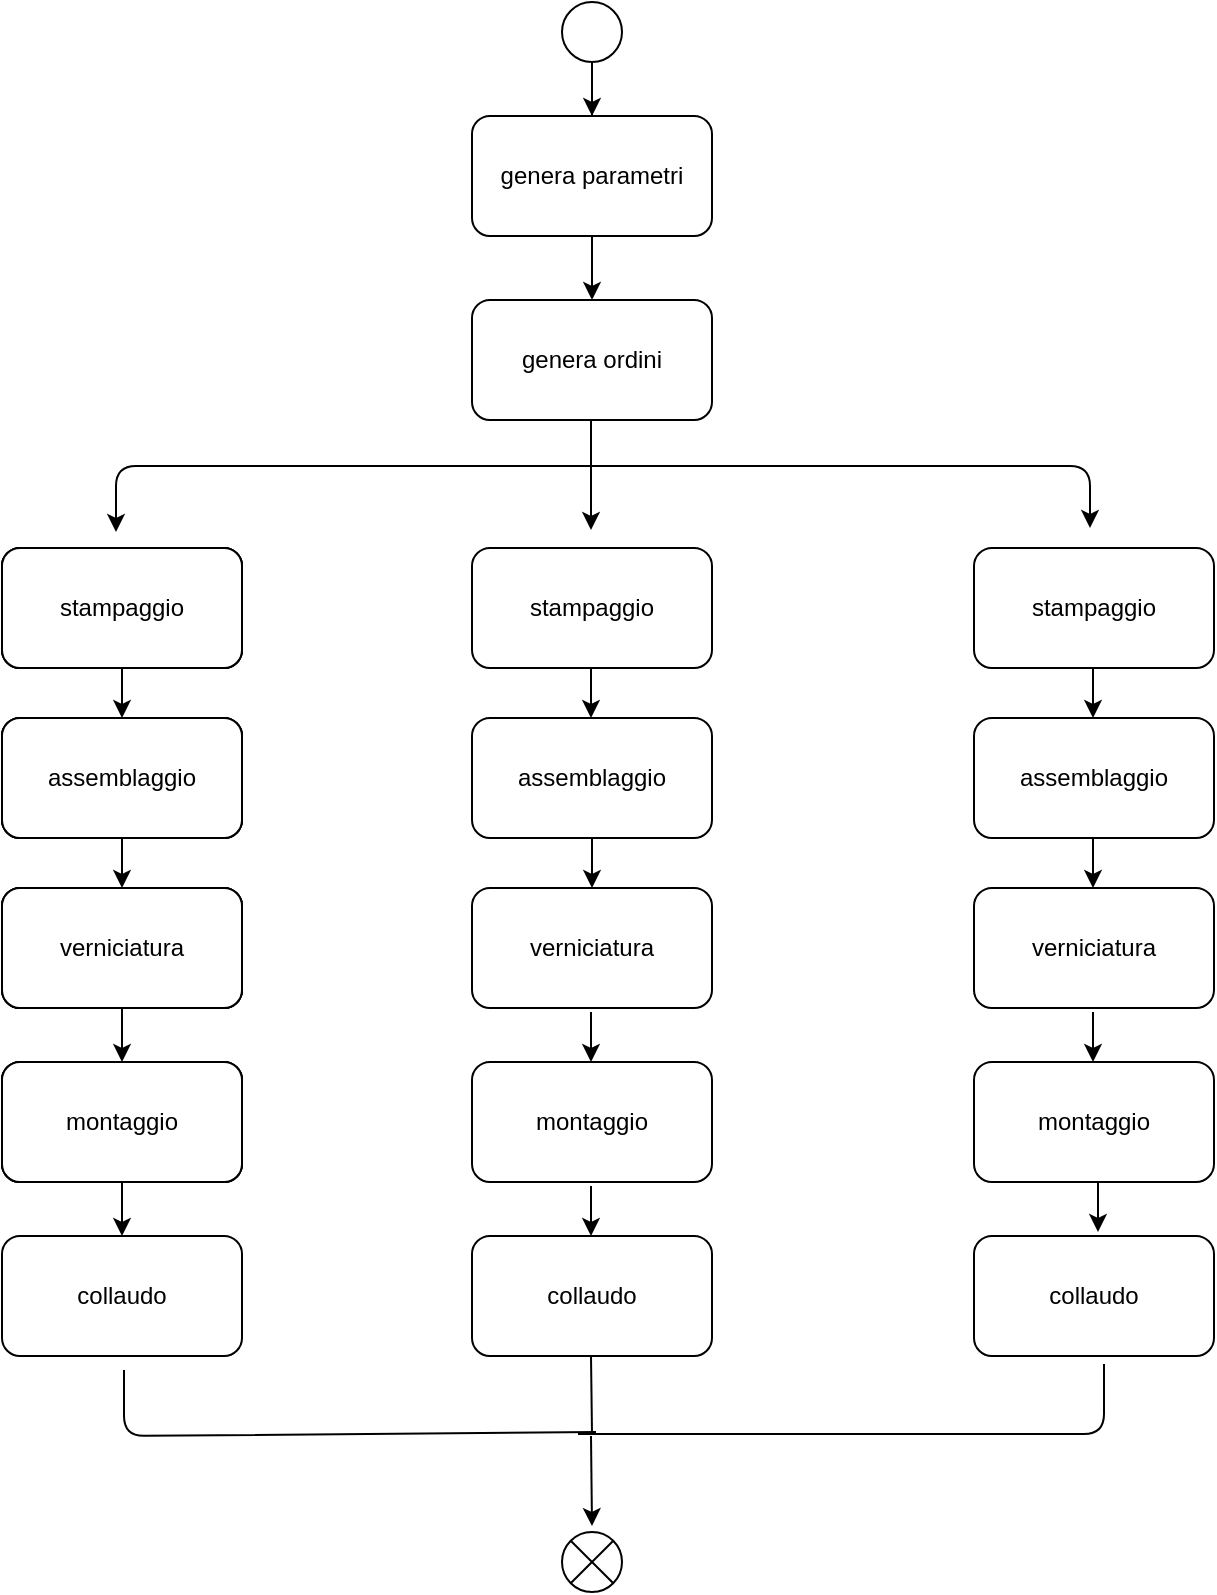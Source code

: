 <mxfile>
    <diagram id="ZVdzvWBl8tIBLlRy7Bvk" name="Page-1">
        <mxGraphModel dx="981" dy="824" grid="0" gridSize="10" guides="1" tooltips="1" connect="1" arrows="1" fold="1" page="1" pageScale="1" pageWidth="827" pageHeight="1169" background="#FFFFFF" math="0" shadow="0">
            <root>
                <mxCell id="0"/>
                <mxCell id="1" parent="0"/>
                <mxCell id="7" value="" style="edgeStyle=none;html=1;strokeColor=#000000;" parent="1" source="5" edge="1">
                    <mxGeometry relative="1" as="geometry">
                        <mxPoint x="382" y="130" as="targetPoint"/>
                    </mxGeometry>
                </mxCell>
                <mxCell id="16" value="" style="edgeStyle=none;html=1;strokeColor=#000000;fontColor=#000000;" parent="1" source="5" target="8" edge="1">
                    <mxGeometry relative="1" as="geometry"/>
                </mxCell>
                <mxCell id="5" value="" style="ellipse;fillColor=#FFFFFF;strokeColor=#000000;" parent="1" vertex="1">
                    <mxGeometry x="367" y="35" width="30" height="30" as="geometry"/>
                </mxCell>
                <mxCell id="15" value="" style="edgeStyle=none;html=1;strokeColor=#000000;fontColor=#000000;" parent="1" source="8" target="13" edge="1">
                    <mxGeometry relative="1" as="geometry"/>
                </mxCell>
                <mxCell id="8" value="&lt;font color=&quot;#000000&quot;&gt;genera parametri&lt;/font&gt;" style="rounded=1;whiteSpace=wrap;html=1;fillColor=#FFFFFF;strokeColor=#000000;" parent="1" vertex="1">
                    <mxGeometry x="322" y="92" width="120" height="60" as="geometry"/>
                </mxCell>
                <mxCell id="13" value="&lt;font color=&quot;#000000&quot;&gt;genera ordini&lt;/font&gt;" style="rounded=1;whiteSpace=wrap;html=1;fillColor=#FFFFFF;strokeColor=#000000;" parent="1" vertex="1">
                    <mxGeometry x="322" y="184" width="120" height="60" as="geometry"/>
                </mxCell>
                <mxCell id="27" value="" style="endArrow=classic;html=1;strokeColor=#000000;fontColor=#000000;" parent="1" edge="1">
                    <mxGeometry width="50" height="50" relative="1" as="geometry">
                        <mxPoint x="382" y="267" as="sourcePoint"/>
                        <mxPoint x="144" y="300" as="targetPoint"/>
                        <Array as="points">
                            <mxPoint x="144" y="267"/>
                        </Array>
                    </mxGeometry>
                </mxCell>
                <mxCell id="28" value="" style="endArrow=none;html=1;strokeColor=#000000;fontColor=#000000;" parent="1" edge="1">
                    <mxGeometry width="50" height="50" relative="1" as="geometry">
                        <mxPoint x="381.5" y="267" as="sourcePoint"/>
                        <mxPoint x="381.5" y="244" as="targetPoint"/>
                    </mxGeometry>
                </mxCell>
                <mxCell id="29" value="" style="endArrow=classic;html=1;strokeColor=#000000;fontColor=#000000;" parent="1" edge="1">
                    <mxGeometry width="50" height="50" relative="1" as="geometry">
                        <mxPoint x="378" y="267" as="sourcePoint"/>
                        <mxPoint x="631" y="298" as="targetPoint"/>
                        <Array as="points">
                            <mxPoint x="631" y="267"/>
                        </Array>
                    </mxGeometry>
                </mxCell>
                <mxCell id="30" value="" style="endArrow=classic;html=1;strokeColor=#000000;fontColor=#000000;" parent="1" edge="1">
                    <mxGeometry width="50" height="50" relative="1" as="geometry">
                        <mxPoint x="381.5" y="267" as="sourcePoint"/>
                        <mxPoint x="381.5" y="299" as="targetPoint"/>
                    </mxGeometry>
                </mxCell>
                <mxCell id="33" value="" style="edgeStyle=none;html=1;strokeColor=#000000;fontColor=#000000;" parent="1" source="31" target="32" edge="1">
                    <mxGeometry relative="1" as="geometry"/>
                </mxCell>
                <mxCell id="31" value="&lt;font color=&quot;#000000&quot;&gt;stampaggio&lt;/font&gt;" style="rounded=1;whiteSpace=wrap;html=1;fillColor=#FFFFFF;strokeColor=#000000;" parent="1" vertex="1">
                    <mxGeometry x="87" y="308" width="120" height="60" as="geometry"/>
                </mxCell>
                <mxCell id="35" value="" style="edgeStyle=none;html=1;strokeColor=#000000;fontColor=#000000;" parent="1" source="32" target="34" edge="1">
                    <mxGeometry relative="1" as="geometry"/>
                </mxCell>
                <mxCell id="32" value="&lt;font color=&quot;#000000&quot;&gt;assemblaggio&lt;/font&gt;" style="rounded=1;whiteSpace=wrap;html=1;fillColor=#FFFFFF;strokeColor=#000000;" parent="1" vertex="1">
                    <mxGeometry x="87" y="393" width="120" height="60" as="geometry"/>
                </mxCell>
                <mxCell id="37" value="" style="edgeStyle=none;html=1;strokeColor=#000000;fontColor=#000000;" parent="1" source="34" target="36" edge="1">
                    <mxGeometry relative="1" as="geometry"/>
                </mxCell>
                <mxCell id="34" value="&lt;font color=&quot;#000000&quot;&gt;verniciatura&lt;/font&gt;" style="rounded=1;whiteSpace=wrap;html=1;fillColor=#FFFFFF;strokeColor=#000000;" parent="1" vertex="1">
                    <mxGeometry x="87" y="478" width="120" height="60" as="geometry"/>
                </mxCell>
                <mxCell id="39" value="" style="edgeStyle=none;html=1;strokeColor=#000000;fontColor=#000000;" parent="1" source="36" target="38" edge="1">
                    <mxGeometry relative="1" as="geometry"/>
                </mxCell>
                <mxCell id="36" value="&lt;font color=&quot;#000000&quot;&gt;montaggio&lt;/font&gt;" style="rounded=1;whiteSpace=wrap;html=1;fillColor=#FFFFFF;strokeColor=#000000;" parent="1" vertex="1">
                    <mxGeometry x="87" y="565" width="120" height="60" as="geometry"/>
                </mxCell>
                <mxCell id="38" value="&lt;font color=&quot;#000000&quot;&gt;collaudo&lt;/font&gt;" style="rounded=1;whiteSpace=wrap;html=1;fillColor=#FFFFFF;strokeColor=#000000;" parent="1" vertex="1">
                    <mxGeometry x="87" y="652" width="120" height="60" as="geometry"/>
                </mxCell>
                <mxCell id="41" value="&lt;font color=&quot;#000000&quot;&gt;stampaggio&lt;/font&gt;" style="rounded=1;whiteSpace=wrap;html=1;fillColor=#FFFFFF;strokeColor=#000000;" parent="1" vertex="1">
                    <mxGeometry x="87" y="308" width="120" height="60" as="geometry"/>
                </mxCell>
                <mxCell id="42" value="&lt;font color=&quot;#000000&quot;&gt;assemblaggio&lt;/font&gt;" style="rounded=1;whiteSpace=wrap;html=1;fillColor=#FFFFFF;strokeColor=#000000;" parent="1" vertex="1">
                    <mxGeometry x="87" y="393" width="120" height="60" as="geometry"/>
                </mxCell>
                <mxCell id="43" value="&lt;font color=&quot;#000000&quot;&gt;verniciatura&lt;/font&gt;" style="rounded=1;whiteSpace=wrap;html=1;fillColor=#FFFFFF;strokeColor=#000000;" parent="1" vertex="1">
                    <mxGeometry x="87" y="478" width="120" height="60" as="geometry"/>
                </mxCell>
                <mxCell id="44" value="&lt;font color=&quot;#000000&quot;&gt;montaggio&lt;/font&gt;" style="rounded=1;whiteSpace=wrap;html=1;fillColor=#FFFFFF;strokeColor=#000000;" parent="1" vertex="1">
                    <mxGeometry x="87" y="565" width="120" height="60" as="geometry"/>
                </mxCell>
                <mxCell id="50" value="&lt;font color=&quot;#000000&quot;&gt;stampaggio&lt;/font&gt;" style="rounded=1;whiteSpace=wrap;html=1;fillColor=#FFFFFF;strokeColor=#000000;" parent="1" vertex="1">
                    <mxGeometry x="87" y="308" width="120" height="60" as="geometry"/>
                </mxCell>
                <mxCell id="51" value="&lt;font color=&quot;#000000&quot;&gt;assemblaggio&lt;/font&gt;" style="rounded=1;whiteSpace=wrap;html=1;fillColor=#FFFFFF;strokeColor=#000000;" parent="1" vertex="1">
                    <mxGeometry x="87" y="393" width="120" height="60" as="geometry"/>
                </mxCell>
                <mxCell id="52" value="&lt;font color=&quot;#000000&quot;&gt;verniciatura&lt;/font&gt;" style="rounded=1;whiteSpace=wrap;html=1;fillColor=#FFFFFF;strokeColor=#000000;" parent="1" vertex="1">
                    <mxGeometry x="87" y="478" width="120" height="60" as="geometry"/>
                </mxCell>
                <mxCell id="53" value="&lt;font color=&quot;#000000&quot;&gt;montaggio&lt;/font&gt;" style="rounded=1;whiteSpace=wrap;html=1;fillColor=#FFFFFF;strokeColor=#000000;" parent="1" vertex="1">
                    <mxGeometry x="87" y="565" width="120" height="60" as="geometry"/>
                </mxCell>
                <mxCell id="65" value="&lt;font color=&quot;#000000&quot;&gt;collaudo&lt;/font&gt;" style="rounded=1;whiteSpace=wrap;html=1;fillColor=#FFFFFF;strokeColor=#000000;" parent="1" vertex="1">
                    <mxGeometry x="322" y="652" width="120" height="60" as="geometry"/>
                </mxCell>
                <mxCell id="66" value="&lt;font color=&quot;#000000&quot;&gt;stampaggio&lt;/font&gt;" style="rounded=1;whiteSpace=wrap;html=1;fillColor=#FFFFFF;strokeColor=#000000;" parent="1" vertex="1">
                    <mxGeometry x="322" y="308" width="120" height="60" as="geometry"/>
                </mxCell>
                <mxCell id="74" style="edgeStyle=none;html=1;entryX=0.5;entryY=0;entryDx=0;entryDy=0;strokeColor=#000000;fontColor=#000000;" parent="1" source="67" target="68" edge="1">
                    <mxGeometry relative="1" as="geometry"/>
                </mxCell>
                <mxCell id="67" value="&lt;font color=&quot;#000000&quot;&gt;assemblaggio&lt;/font&gt;" style="rounded=1;whiteSpace=wrap;html=1;fillColor=#FFFFFF;strokeColor=#000000;" parent="1" vertex="1">
                    <mxGeometry x="322" y="393" width="120" height="60" as="geometry"/>
                </mxCell>
                <mxCell id="68" value="&lt;font color=&quot;#000000&quot;&gt;verniciatura&lt;/font&gt;" style="rounded=1;whiteSpace=wrap;html=1;fillColor=#FFFFFF;strokeColor=#000000;" parent="1" vertex="1">
                    <mxGeometry x="322" y="478" width="120" height="60" as="geometry"/>
                </mxCell>
                <mxCell id="69" value="&lt;font color=&quot;#000000&quot;&gt;montaggio&lt;/font&gt;" style="rounded=1;whiteSpace=wrap;html=1;fillColor=#FFFFFF;strokeColor=#000000;" parent="1" vertex="1">
                    <mxGeometry x="322" y="565" width="120" height="60" as="geometry"/>
                </mxCell>
                <mxCell id="75" style="edgeStyle=none;html=1;entryX=0.5;entryY=0;entryDx=0;entryDy=0;strokeColor=#000000;fontColor=#000000;" parent="1" edge="1">
                    <mxGeometry relative="1" as="geometry">
                        <mxPoint x="381.5" y="368" as="sourcePoint"/>
                        <mxPoint x="381.5" y="393" as="targetPoint"/>
                    </mxGeometry>
                </mxCell>
                <mxCell id="76" style="edgeStyle=none;html=1;entryX=0.5;entryY=0;entryDx=0;entryDy=0;strokeColor=#000000;fontColor=#000000;" parent="1" edge="1">
                    <mxGeometry relative="1" as="geometry">
                        <mxPoint x="381.5" y="540" as="sourcePoint"/>
                        <mxPoint x="381.5" y="565" as="targetPoint"/>
                    </mxGeometry>
                </mxCell>
                <mxCell id="78" value="&lt;font color=&quot;#000000&quot;&gt;collaudo&lt;/font&gt;" style="rounded=1;whiteSpace=wrap;html=1;fillColor=#FFFFFF;strokeColor=#000000;" parent="1" vertex="1">
                    <mxGeometry x="573" y="652" width="120" height="60" as="geometry"/>
                </mxCell>
                <mxCell id="79" value="&lt;font color=&quot;#000000&quot;&gt;stampaggio&lt;/font&gt;" style="rounded=1;whiteSpace=wrap;html=1;fillColor=#FFFFFF;strokeColor=#000000;" parent="1" vertex="1">
                    <mxGeometry x="573" y="308" width="120" height="60" as="geometry"/>
                </mxCell>
                <mxCell id="80" value="&lt;font color=&quot;#000000&quot;&gt;assemblaggio&lt;/font&gt;" style="rounded=1;whiteSpace=wrap;html=1;fillColor=#FFFFFF;strokeColor=#000000;" parent="1" vertex="1">
                    <mxGeometry x="573" y="393" width="120" height="60" as="geometry"/>
                </mxCell>
                <mxCell id="81" value="&lt;font color=&quot;#000000&quot;&gt;verniciatura&lt;/font&gt;" style="rounded=1;whiteSpace=wrap;html=1;fillColor=#FFFFFF;strokeColor=#000000;" parent="1" vertex="1">
                    <mxGeometry x="573" y="478" width="120" height="60" as="geometry"/>
                </mxCell>
                <mxCell id="82" value="&lt;font color=&quot;#000000&quot;&gt;montaggio&lt;/font&gt;" style="rounded=1;whiteSpace=wrap;html=1;fillColor=#FFFFFF;strokeColor=#000000;" parent="1" vertex="1">
                    <mxGeometry x="573" y="565" width="120" height="60" as="geometry"/>
                </mxCell>
                <mxCell id="84" style="edgeStyle=none;html=1;entryX=0.5;entryY=0;entryDx=0;entryDy=0;strokeColor=#000000;fontColor=#000000;" parent="1" edge="1">
                    <mxGeometry relative="1" as="geometry">
                        <mxPoint x="632.5" y="368" as="sourcePoint"/>
                        <mxPoint x="632.5" y="393" as="targetPoint"/>
                    </mxGeometry>
                </mxCell>
                <mxCell id="85" style="edgeStyle=none;html=1;entryX=0.5;entryY=0;entryDx=0;entryDy=0;strokeColor=#000000;fontColor=#000000;" parent="1" edge="1">
                    <mxGeometry relative="1" as="geometry">
                        <mxPoint x="632.5" y="453" as="sourcePoint"/>
                        <mxPoint x="632.5" y="478" as="targetPoint"/>
                    </mxGeometry>
                </mxCell>
                <mxCell id="86" style="edgeStyle=none;html=1;entryX=0.5;entryY=0;entryDx=0;entryDy=0;strokeColor=#000000;fontColor=#000000;" parent="1" edge="1">
                    <mxGeometry relative="1" as="geometry">
                        <mxPoint x="632.5" y="540" as="sourcePoint"/>
                        <mxPoint x="632.5" y="565" as="targetPoint"/>
                    </mxGeometry>
                </mxCell>
                <mxCell id="87" style="edgeStyle=none;html=1;entryX=0.5;entryY=0;entryDx=0;entryDy=0;strokeColor=#000000;fontColor=#000000;" parent="1" edge="1">
                    <mxGeometry relative="1" as="geometry">
                        <mxPoint x="635" y="625" as="sourcePoint"/>
                        <mxPoint x="635" y="650" as="targetPoint"/>
                    </mxGeometry>
                </mxCell>
                <mxCell id="89" value="" style="endArrow=none;html=1;strokeColor=#000000;fontColor=#000000;" parent="1" edge="1">
                    <mxGeometry width="50" height="50" relative="1" as="geometry">
                        <mxPoint x="384" y="750" as="sourcePoint"/>
                        <mxPoint x="148" y="719" as="targetPoint"/>
                        <Array as="points">
                            <mxPoint x="148" y="752"/>
                        </Array>
                    </mxGeometry>
                </mxCell>
                <mxCell id="90" value="" style="endArrow=none;html=1;strokeColor=#000000;fontColor=#000000;" parent="1" edge="1">
                    <mxGeometry width="50" height="50" relative="1" as="geometry">
                        <mxPoint x="382" y="751" as="sourcePoint"/>
                        <mxPoint x="381.5" y="712" as="targetPoint"/>
                    </mxGeometry>
                </mxCell>
                <mxCell id="92" value="" style="endArrow=none;html=1;strokeColor=#000000;fontColor=#000000;" parent="1" edge="1">
                    <mxGeometry width="50" height="50" relative="1" as="geometry">
                        <mxPoint x="375" y="751" as="sourcePoint"/>
                        <mxPoint x="638" y="716" as="targetPoint"/>
                        <Array as="points">
                            <mxPoint x="509" y="751"/>
                            <mxPoint x="638" y="751"/>
                        </Array>
                    </mxGeometry>
                </mxCell>
                <mxCell id="94" style="edgeStyle=none;html=1;strokeColor=#000000;fontColor=#000000;" parent="1" edge="1">
                    <mxGeometry relative="1" as="geometry">
                        <mxPoint x="381.5" y="752" as="sourcePoint"/>
                        <mxPoint x="382" y="797" as="targetPoint"/>
                    </mxGeometry>
                </mxCell>
                <mxCell id="96" value="" style="shape=sumEllipse;perimeter=ellipsePerimeter;whiteSpace=wrap;html=1;backgroundOutline=1;strokeColor=#000000;fontColor=#000000;fillColor=#FFFFFF;" parent="1" vertex="1">
                    <mxGeometry x="367" y="800" width="30" height="30" as="geometry"/>
                </mxCell>
                <mxCell id="100" style="edgeStyle=none;html=1;entryX=0.5;entryY=0;entryDx=0;entryDy=0;strokeColor=#000000;fontColor=#000000;" edge="1" parent="1">
                    <mxGeometry relative="1" as="geometry">
                        <mxPoint x="381.5" y="627" as="sourcePoint"/>
                        <mxPoint x="381.5" y="652" as="targetPoint"/>
                    </mxGeometry>
                </mxCell>
            </root>
        </mxGraphModel>
    </diagram>
</mxfile>